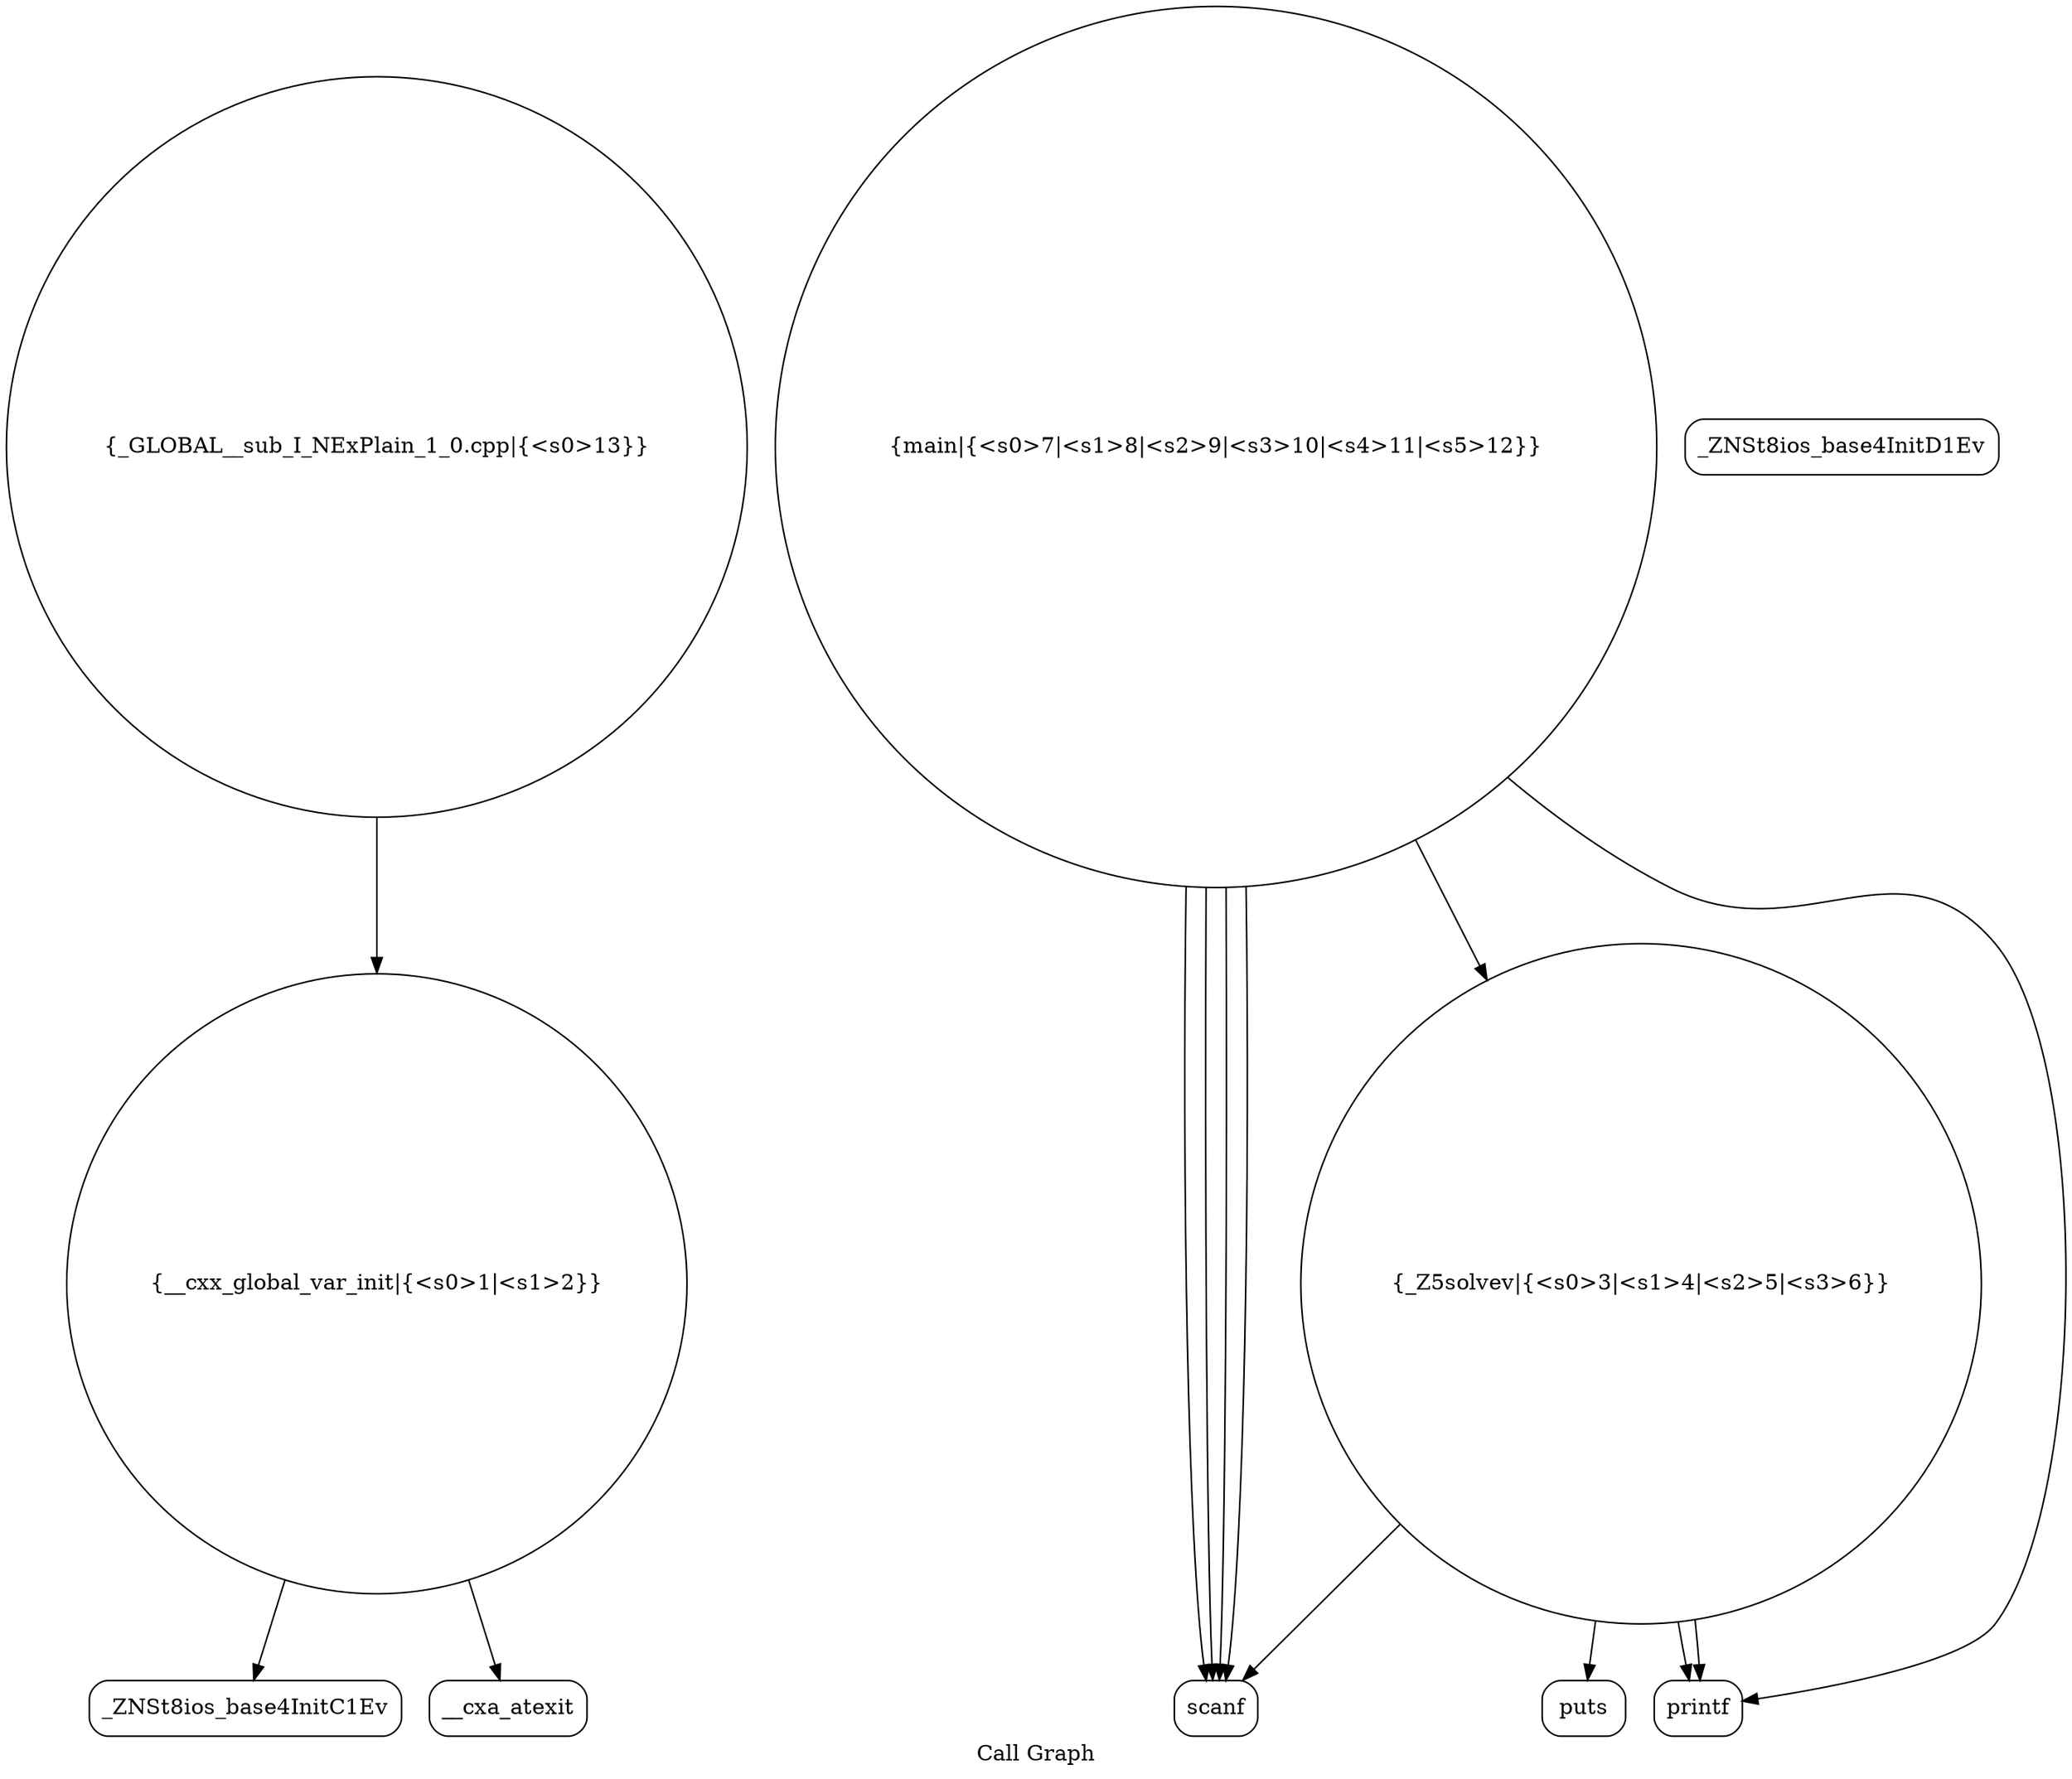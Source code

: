 digraph "Call Graph" {
	label="Call Graph";

	Node0x5567266bb930 [shape=record,shape=circle,label="{__cxx_global_var_init|{<s0>1|<s1>2}}"];
	Node0x5567266bb930:s0 -> Node0x5567266bbdc0[color=black];
	Node0x5567266bb930:s1 -> Node0x5567266bbec0[color=black];
	Node0x5567266bc0c0 [shape=record,shape=Mrecord,label="{puts}"];
	Node0x5567266bbe40 [shape=record,shape=Mrecord,label="{_ZNSt8ios_base4InitD1Ev}"];
	Node0x5567266bc1c0 [shape=record,shape=circle,label="{_GLOBAL__sub_I_NExPlain_1_0.cpp|{<s0>13}}"];
	Node0x5567266bc1c0:s0 -> Node0x5567266bb930[color=black];
	Node0x5567266bbf40 [shape=record,shape=circle,label="{_Z5solvev|{<s0>3|<s1>4|<s2>5|<s3>6}}"];
	Node0x5567266bbf40:s0 -> Node0x5567266bbfc0[color=black];
	Node0x5567266bbf40:s1 -> Node0x5567266bc040[color=black];
	Node0x5567266bbf40:s2 -> Node0x5567266bc040[color=black];
	Node0x5567266bbf40:s3 -> Node0x5567266bc0c0[color=black];
	Node0x5567266bc040 [shape=record,shape=Mrecord,label="{printf}"];
	Node0x5567266bbdc0 [shape=record,shape=Mrecord,label="{_ZNSt8ios_base4InitC1Ev}"];
	Node0x5567266bc140 [shape=record,shape=circle,label="{main|{<s0>7|<s1>8|<s2>9|<s3>10|<s4>11|<s5>12}}"];
	Node0x5567266bc140:s0 -> Node0x5567266bbfc0[color=black];
	Node0x5567266bc140:s1 -> Node0x5567266bc040[color=black];
	Node0x5567266bc140:s2 -> Node0x5567266bbfc0[color=black];
	Node0x5567266bc140:s3 -> Node0x5567266bbfc0[color=black];
	Node0x5567266bc140:s4 -> Node0x5567266bbfc0[color=black];
	Node0x5567266bc140:s5 -> Node0x5567266bbf40[color=black];
	Node0x5567266bbec0 [shape=record,shape=Mrecord,label="{__cxa_atexit}"];
	Node0x5567266bbfc0 [shape=record,shape=Mrecord,label="{scanf}"];
}
